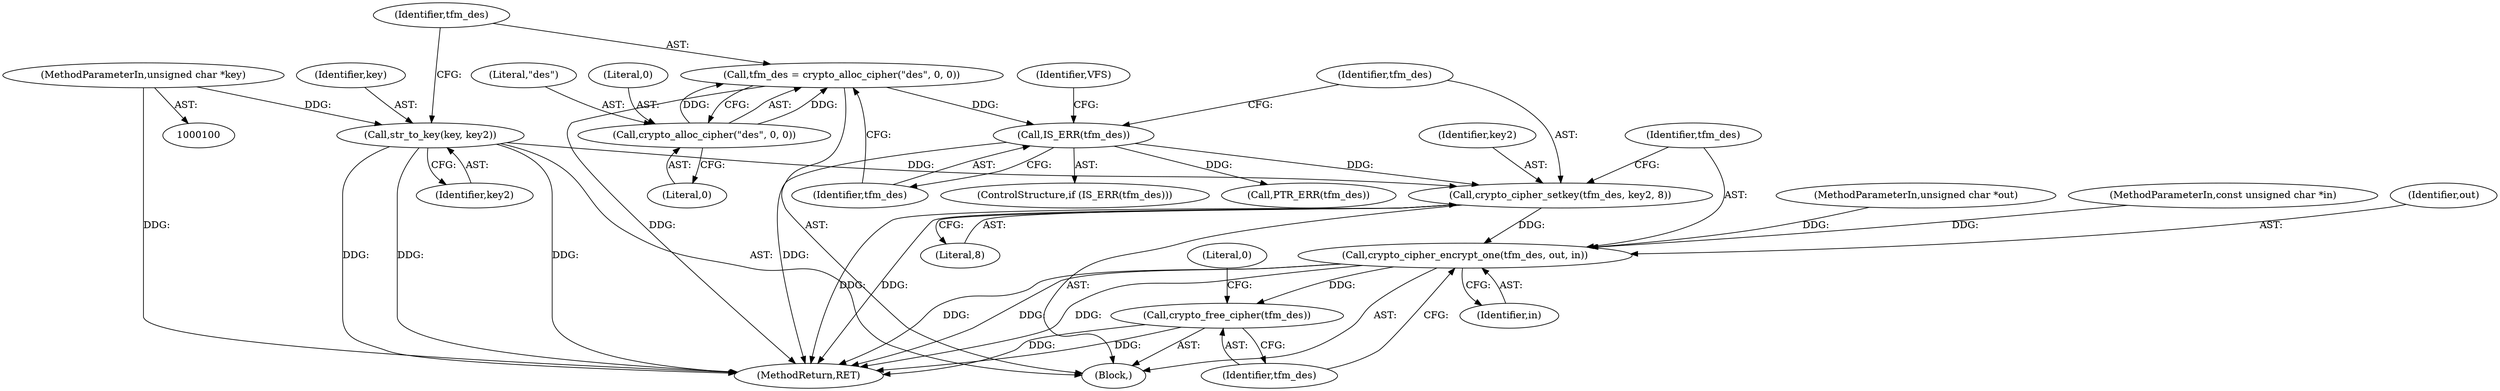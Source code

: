 digraph "0_linux_06deeec77a5a689cc94b21a8a91a76e42176685d@API" {
"1000126" [label="(Call,crypto_cipher_setkey(tfm_des, key2, 8))"];
"1000117" [label="(Call,IS_ERR(tfm_des))"];
"1000110" [label="(Call,tfm_des = crypto_alloc_cipher(\"des\", 0, 0))"];
"1000112" [label="(Call,crypto_alloc_cipher(\"des\", 0, 0))"];
"1000107" [label="(Call,str_to_key(key, key2))"];
"1000103" [label="(MethodParameterIn,unsigned char *key)"];
"1000130" [label="(Call,crypto_cipher_encrypt_one(tfm_des, out, in))"];
"1000134" [label="(Call,crypto_free_cipher(tfm_des))"];
"1000104" [label="(Block,)"];
"1000133" [label="(Identifier,in)"];
"1000110" [label="(Call,tfm_des = crypto_alloc_cipher(\"des\", 0, 0))"];
"1000129" [label="(Literal,8)"];
"1000117" [label="(Call,IS_ERR(tfm_des))"];
"1000116" [label="(ControlStructure,if (IS_ERR(tfm_des)))"];
"1000109" [label="(Identifier,key2)"];
"1000102" [label="(MethodParameterIn,const unsigned char *in)"];
"1000128" [label="(Identifier,key2)"];
"1000113" [label="(Literal,\"des\")"];
"1000112" [label="(Call,crypto_alloc_cipher(\"des\", 0, 0))"];
"1000138" [label="(MethodReturn,RET)"];
"1000103" [label="(MethodParameterIn,unsigned char *key)"];
"1000130" [label="(Call,crypto_cipher_encrypt_one(tfm_des, out, in))"];
"1000127" [label="(Identifier,tfm_des)"];
"1000121" [label="(Identifier,VFS)"];
"1000114" [label="(Literal,0)"];
"1000135" [label="(Identifier,tfm_des)"];
"1000132" [label="(Identifier,out)"];
"1000124" [label="(Call,PTR_ERR(tfm_des))"];
"1000118" [label="(Identifier,tfm_des)"];
"1000131" [label="(Identifier,tfm_des)"];
"1000107" [label="(Call,str_to_key(key, key2))"];
"1000111" [label="(Identifier,tfm_des)"];
"1000108" [label="(Identifier,key)"];
"1000134" [label="(Call,crypto_free_cipher(tfm_des))"];
"1000137" [label="(Literal,0)"];
"1000115" [label="(Literal,0)"];
"1000126" [label="(Call,crypto_cipher_setkey(tfm_des, key2, 8))"];
"1000101" [label="(MethodParameterIn,unsigned char *out)"];
"1000126" -> "1000104"  [label="AST: "];
"1000126" -> "1000129"  [label="CFG: "];
"1000127" -> "1000126"  [label="AST: "];
"1000128" -> "1000126"  [label="AST: "];
"1000129" -> "1000126"  [label="AST: "];
"1000131" -> "1000126"  [label="CFG: "];
"1000126" -> "1000138"  [label="DDG: "];
"1000126" -> "1000138"  [label="DDG: "];
"1000117" -> "1000126"  [label="DDG: "];
"1000107" -> "1000126"  [label="DDG: "];
"1000126" -> "1000130"  [label="DDG: "];
"1000117" -> "1000116"  [label="AST: "];
"1000117" -> "1000118"  [label="CFG: "];
"1000118" -> "1000117"  [label="AST: "];
"1000121" -> "1000117"  [label="CFG: "];
"1000127" -> "1000117"  [label="CFG: "];
"1000117" -> "1000138"  [label="DDG: "];
"1000110" -> "1000117"  [label="DDG: "];
"1000117" -> "1000124"  [label="DDG: "];
"1000110" -> "1000104"  [label="AST: "];
"1000110" -> "1000112"  [label="CFG: "];
"1000111" -> "1000110"  [label="AST: "];
"1000112" -> "1000110"  [label="AST: "];
"1000118" -> "1000110"  [label="CFG: "];
"1000110" -> "1000138"  [label="DDG: "];
"1000112" -> "1000110"  [label="DDG: "];
"1000112" -> "1000110"  [label="DDG: "];
"1000112" -> "1000115"  [label="CFG: "];
"1000113" -> "1000112"  [label="AST: "];
"1000114" -> "1000112"  [label="AST: "];
"1000115" -> "1000112"  [label="AST: "];
"1000107" -> "1000104"  [label="AST: "];
"1000107" -> "1000109"  [label="CFG: "];
"1000108" -> "1000107"  [label="AST: "];
"1000109" -> "1000107"  [label="AST: "];
"1000111" -> "1000107"  [label="CFG: "];
"1000107" -> "1000138"  [label="DDG: "];
"1000107" -> "1000138"  [label="DDG: "];
"1000107" -> "1000138"  [label="DDG: "];
"1000103" -> "1000107"  [label="DDG: "];
"1000103" -> "1000100"  [label="AST: "];
"1000103" -> "1000138"  [label="DDG: "];
"1000130" -> "1000104"  [label="AST: "];
"1000130" -> "1000133"  [label="CFG: "];
"1000131" -> "1000130"  [label="AST: "];
"1000132" -> "1000130"  [label="AST: "];
"1000133" -> "1000130"  [label="AST: "];
"1000135" -> "1000130"  [label="CFG: "];
"1000130" -> "1000138"  [label="DDG: "];
"1000130" -> "1000138"  [label="DDG: "];
"1000130" -> "1000138"  [label="DDG: "];
"1000101" -> "1000130"  [label="DDG: "];
"1000102" -> "1000130"  [label="DDG: "];
"1000130" -> "1000134"  [label="DDG: "];
"1000134" -> "1000104"  [label="AST: "];
"1000134" -> "1000135"  [label="CFG: "];
"1000135" -> "1000134"  [label="AST: "];
"1000137" -> "1000134"  [label="CFG: "];
"1000134" -> "1000138"  [label="DDG: "];
"1000134" -> "1000138"  [label="DDG: "];
}
